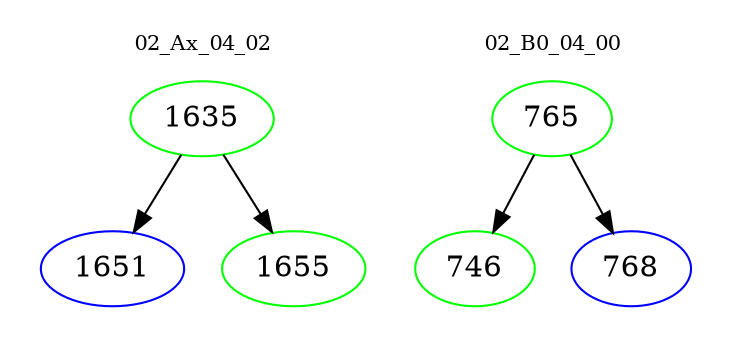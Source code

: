 digraph{
subgraph cluster_0 {
color = white
label = "02_Ax_04_02";
fontsize=10;
T0_1635 [label="1635", color="green"]
T0_1635 -> T0_1651 [color="black"]
T0_1651 [label="1651", color="blue"]
T0_1635 -> T0_1655 [color="black"]
T0_1655 [label="1655", color="green"]
}
subgraph cluster_1 {
color = white
label = "02_B0_04_00";
fontsize=10;
T1_765 [label="765", color="green"]
T1_765 -> T1_746 [color="black"]
T1_746 [label="746", color="green"]
T1_765 -> T1_768 [color="black"]
T1_768 [label="768", color="blue"]
}
}
